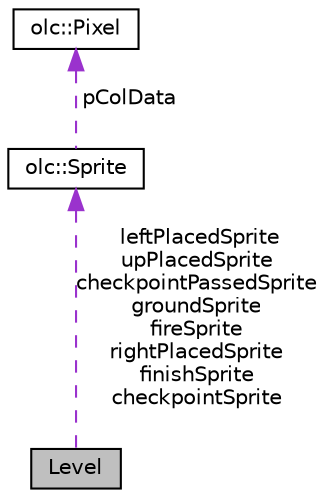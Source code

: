 digraph "Level"
{
 // LATEX_PDF_SIZE
  edge [fontname="Helvetica",fontsize="10",labelfontname="Helvetica",labelfontsize="10"];
  node [fontname="Helvetica",fontsize="10",shape=record];
  Node1 [label="Level",height=0.2,width=0.4,color="black", fillcolor="grey75", style="filled", fontcolor="black",tooltip="This class represents each level in the game."];
  Node2 -> Node1 [dir="back",color="darkorchid3",fontsize="10",style="dashed",label=" leftPlacedSprite\nupPlacedSprite\ncheckpointPassedSprite\ngroundSprite\nfireSprite\nrightPlacedSprite\nfinishSprite\ncheckpointSprite" ,fontname="Helvetica"];
  Node2 [label="olc::Sprite",height=0.2,width=0.4,color="black", fillcolor="white", style="filled",URL="$classolc_1_1Sprite.html",tooltip=" "];
  Node3 -> Node2 [dir="back",color="darkorchid3",fontsize="10",style="dashed",label=" pColData" ,fontname="Helvetica"];
  Node3 [label="olc::Pixel",height=0.2,width=0.4,color="black", fillcolor="white", style="filled",URL="$structolc_1_1Pixel.html",tooltip=" "];
}

